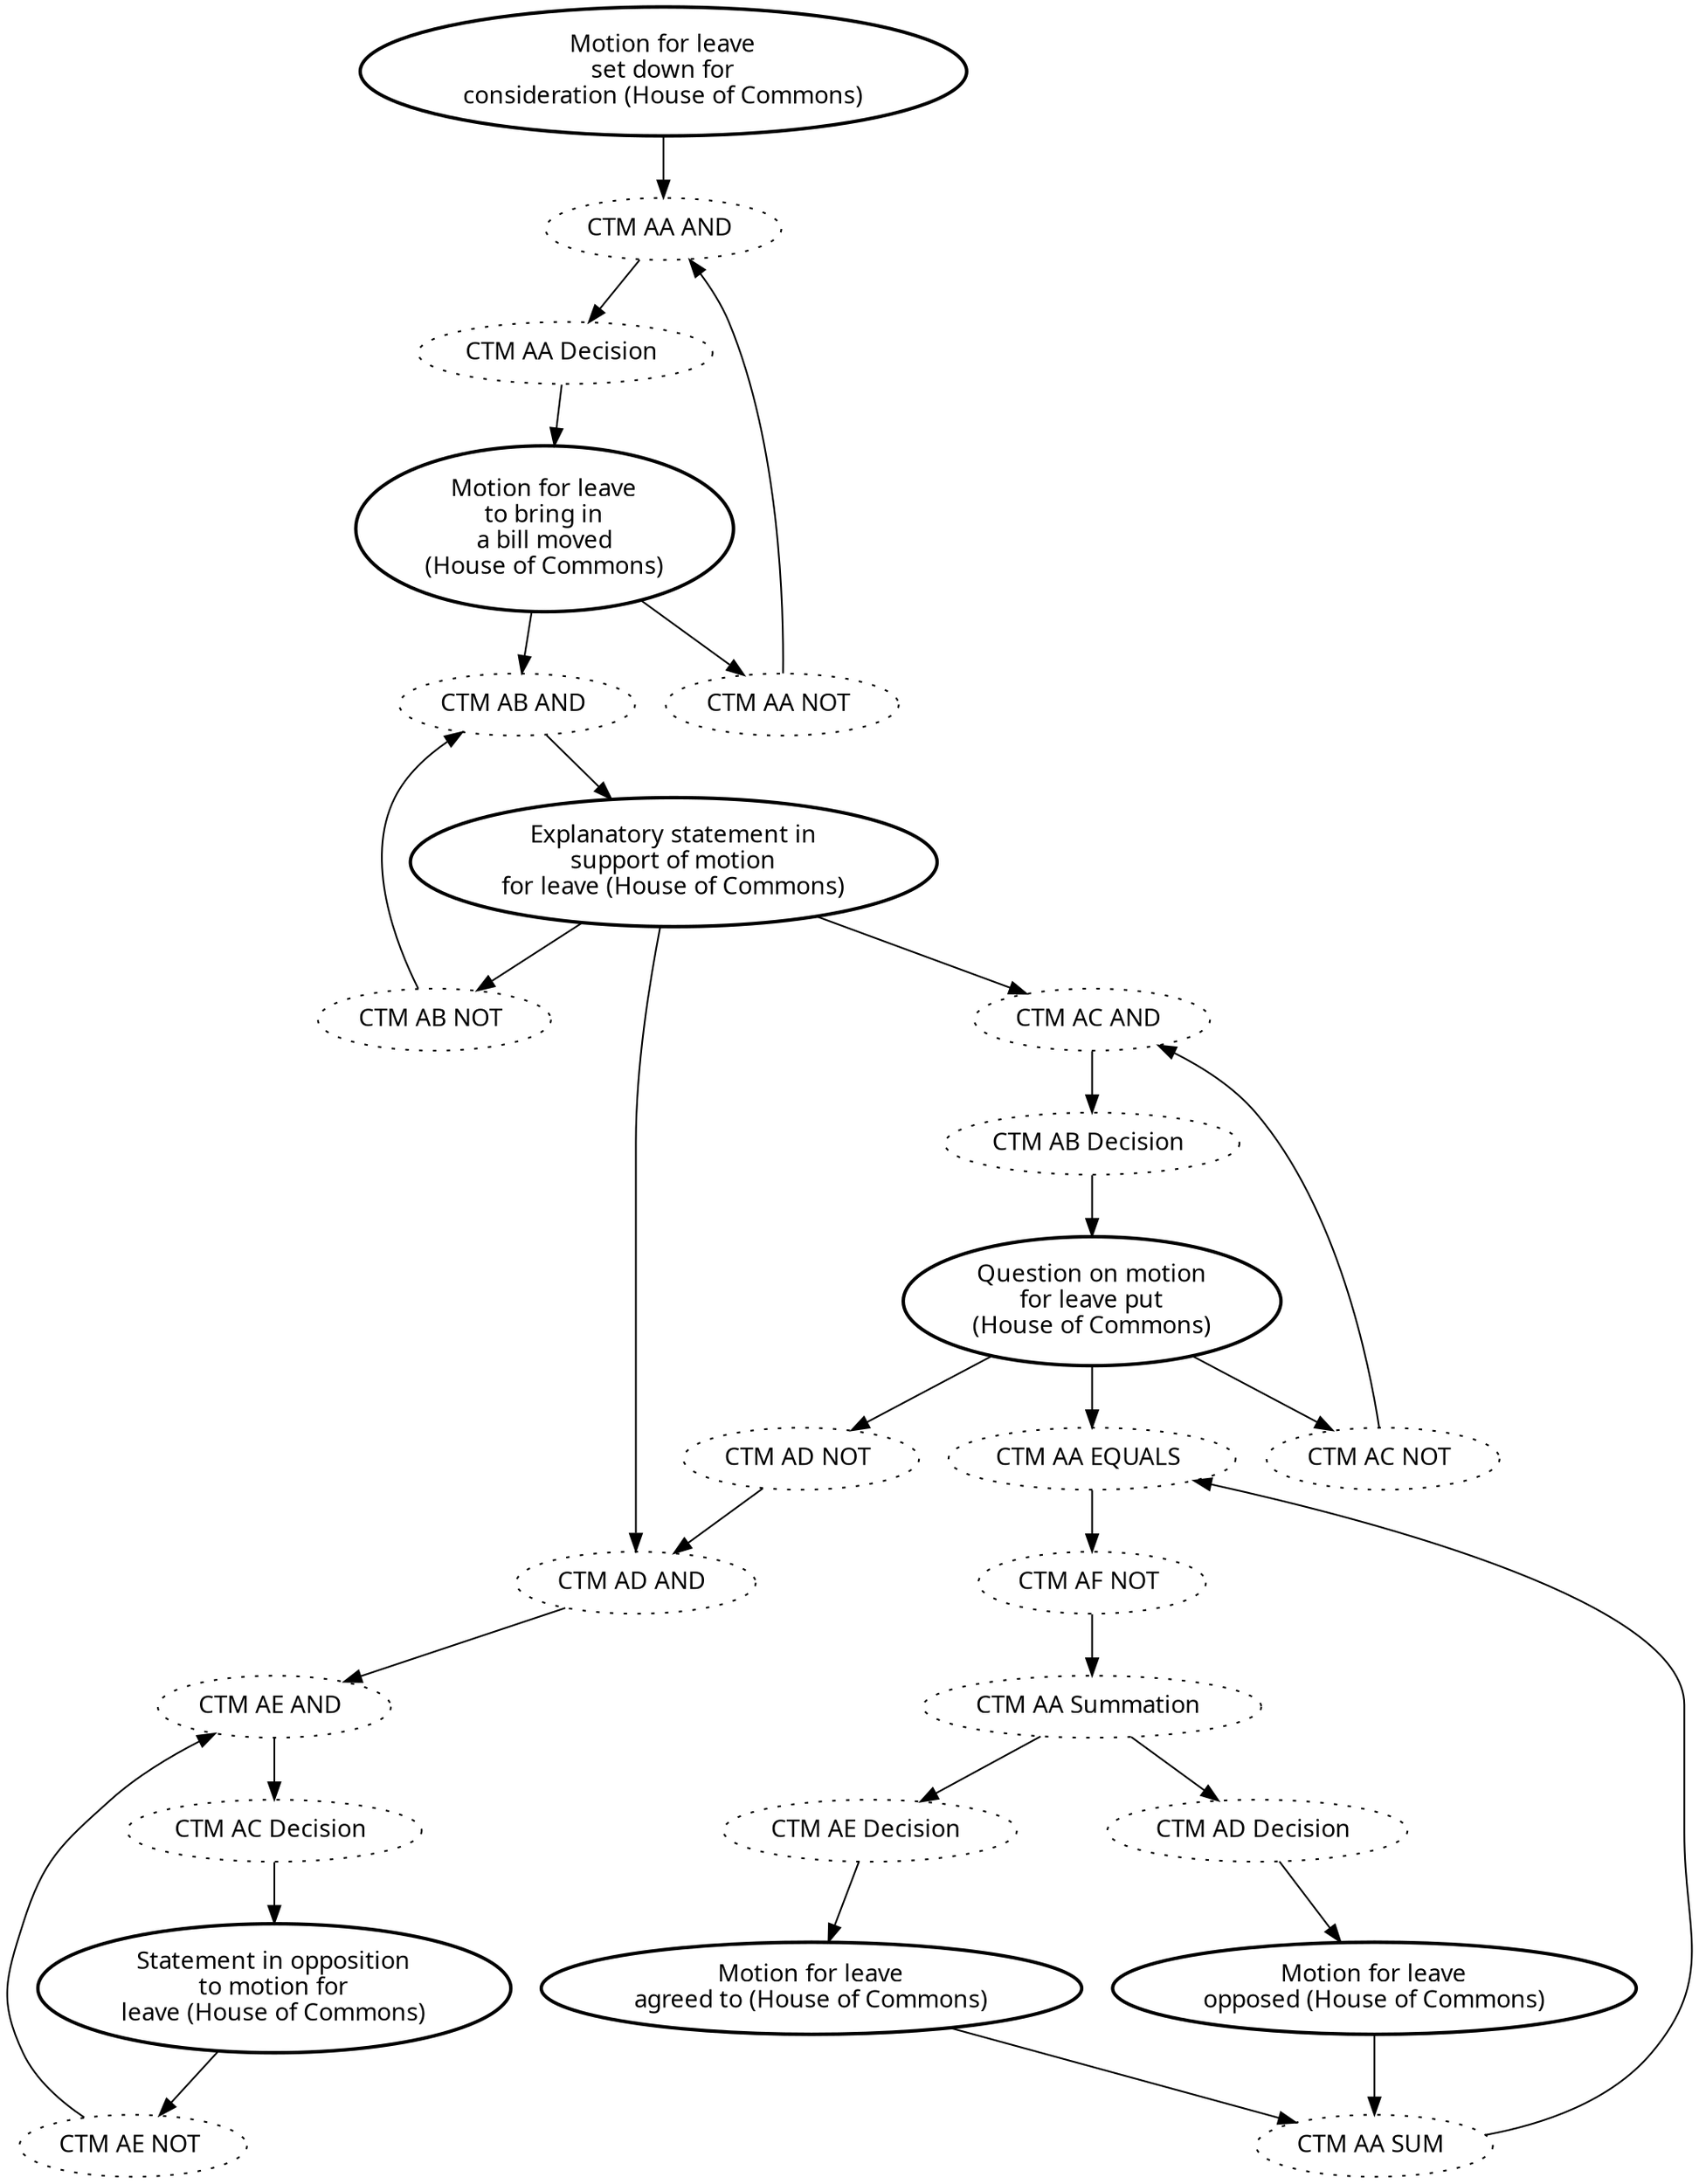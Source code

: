digraph{graph[fontname="calibri"];node[fontname="calibri"];edge[fontname="calibri"];edge [style=solid, color=black];"1358"->"1380"[label=""];edge[style=solid, color=black];edge [style=solid, color=black];"1380"->"1391"[label=""];edge[style=solid, color=black];edge [style=solid, color=black];"1391"->"1399"[label=""];edge[style=solid, color=black];edge [style=solid, color=black];"1399"->"1385"[label=""];edge[style=solid, color=black];edge [style=solid, color=black];"1385"->"1380"[label=""];edge[style=solid, color=black];edge [style=solid, color=black];"1399"->"1381"[label=""];edge[style=solid, color=black];edge [style=solid, color=black];"1381"->"1400"[label=""];edge[style=solid, color=black];edge [style=solid, color=black];"1400"->"1386"[label=""];edge[style=solid, color=black];edge [style=solid, color=black];"1386"->"1381"[label=""];edge[style=solid, color=black];edge [style=solid, color=black];"1400"->"1382"[label=""];edge[style=solid, color=black];edge [style=solid, color=black];"1382"->"1392"[label=""];edge[style=solid, color=black];edge [style=solid, color=black];"1392"->"1402"[label=""];edge[style=solid, color=black];edge [style=solid, color=black];"1402"->"1387"[label=""];edge[style=solid, color=black];edge [style=solid, color=black];"1387"->"1382"[label=""];edge[style=solid, color=black];edge [style=solid, color=black];"1400"->"1383"[label=""];edge[style=solid, color=black];edge [style=solid, color=black];"1402"->"1388"[label=""];edge[style=solid, color=black];edge [style=solid, color=black];"1388"->"1383"[label=""];edge[style=solid, color=black];edge [style=solid, color=black];"1383"->"1384"[label=""];edge[style=solid, color=black];edge [style=solid, color=black];"1384"->"1393"[label=""];edge[style=solid, color=black];edge [style=solid, color=black];"1393"->"1401"[label=""];edge[style=solid, color=black];edge [style=solid, color=black];"1401"->"1389"[label=""];edge[style=solid, color=black];edge [style=solid, color=black];"1389"->"1384"[label=""];edge[style=solid, color=black];edge [style=solid, color=black];"1402"->"1397"[label=""];edge[style=solid, color=black];edge [style=solid, color=black];"1397"->"1390"[label=""];edge[style=solid, color=black];edge [style=solid, color=black];"1390"->"1398"[label=""];edge[style=solid, color=black];edge [style=solid, color=black];"1398"->"1394"[label=""];edge[style=solid, color=black];edge [style=solid, color=black];"1398"->"1395"[label=""];edge[style=solid, color=black];edge [style=solid, color=black];"1394"->"1403"[label=""];edge[style=solid, color=black];edge [style=solid, color=black];"1395"->"1359"[label=""];edge[style=solid, color=black];edge [style=solid, color=black];"1403"->"1396"[label=""];edge[style=solid, color=black];edge [style=solid, color=black];"1359"->"1396"[label=""];edge[style=solid, color=black];edge [style=solid, color=black];"1396"->"1397"[label=""];edge[style=solid, color=black];"1358" [label="Motion for leave\nset down for\nconsideration (House of Commons)", style=bold];"1380" [label="CTM AA AND ", style=dotted];"1391" [label="CTM AA Decision ", style=dotted];"1399" [label="Motion for leave\nto bring in\na bill moved\n(House of Commons)", style=bold];"1385" [label="CTM AA NOT ", style=dotted];"1381" [label="CTM AB AND ", style=dotted];"1400" [label="Explanatory statement in\nsupport of motion\nfor leave (House of Commons)", style=bold];"1386" [label="CTM AB NOT ", style=dotted];"1382" [label="CTM AC AND ", style=dotted];"1392" [label="CTM AB Decision ", style=dotted];"1402" [label="Question on motion\nfor leave put\n(House of Commons)", style=bold];"1387" [label="CTM AC NOT ", style=dotted];"1388" [label="CTM AD NOT ", style=dotted];"1383" [label="CTM AD AND ", style=dotted];"1384" [label="CTM AE AND ", style=dotted];"1393" [label="CTM AC Decision ", style=dotted];"1401" [label="Statement in opposition\nto motion for\nleave (House of Commons)", style=bold];"1389" [label="CTM AE NOT ", style=dotted];"1397" [label="CTM AA EQUALS ", style=dotted];"1390" [label="CTM AF NOT ", style=dotted];"1398" [label="CTM AA Summation ", style=dotted];"1394" [label="CTM AD Decision ", style=dotted];"1395" [label="CTM AE Decision ", style=dotted];"1403" [label="Motion for leave\nopposed (House of Commons)", style=bold];"1359" [label="Motion for leave\nagreed to (House of Commons)", style=bold];"1396" [label="CTM AA SUM ", style=dotted];}